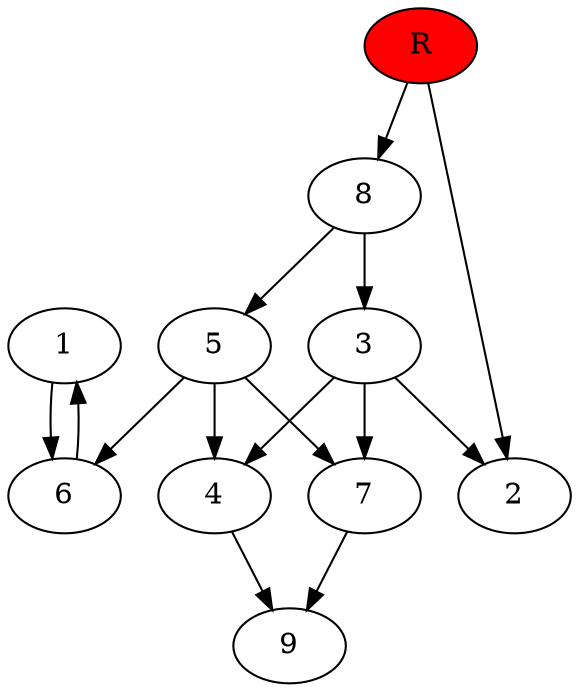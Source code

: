 digraph prb4617 {
	1
	2
	3
	4
	5
	6
	7
	8
	R [fillcolor="#ff0000" style=filled]
	1 -> 6
	3 -> 2
	3 -> 4
	3 -> 7
	4 -> 9
	5 -> 4
	5 -> 6
	5 -> 7
	6 -> 1
	7 -> 9
	8 -> 3
	8 -> 5
	R -> 2
	R -> 8
}
